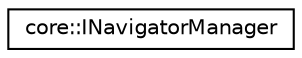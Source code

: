 digraph "Graphical Class Hierarchy"
{
  edge [fontname="Helvetica",fontsize="10",labelfontname="Helvetica",labelfontsize="10"];
  node [fontname="Helvetica",fontsize="10",shape=record];
  rankdir="LR";
  Node1 [label="core::INavigatorManager",height=0.2,width=0.4,color="black", fillcolor="white", style="filled",URL="$classcore_1_1_i_navigator_manager.html"];
}
